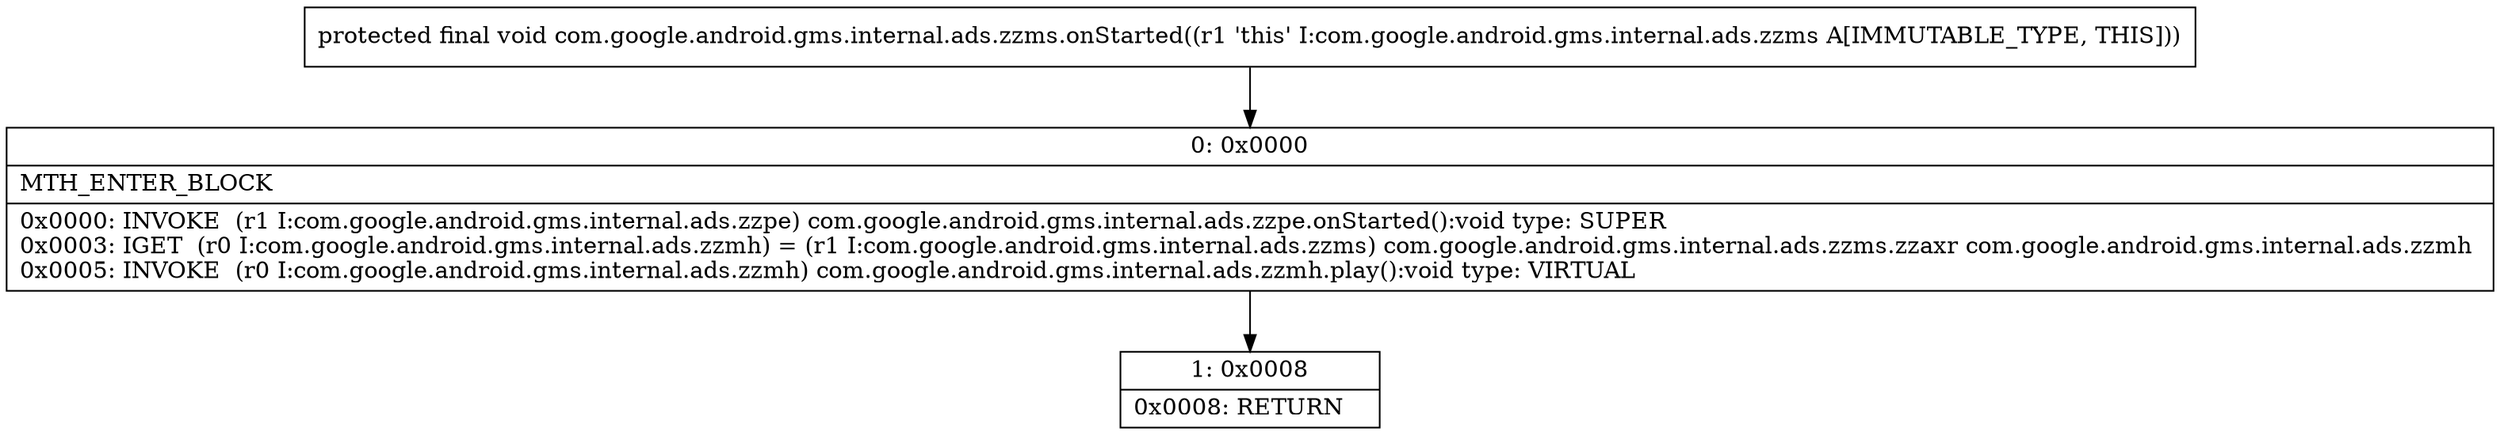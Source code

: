 digraph "CFG forcom.google.android.gms.internal.ads.zzms.onStarted()V" {
Node_0 [shape=record,label="{0\:\ 0x0000|MTH_ENTER_BLOCK\l|0x0000: INVOKE  (r1 I:com.google.android.gms.internal.ads.zzpe) com.google.android.gms.internal.ads.zzpe.onStarted():void type: SUPER \l0x0003: IGET  (r0 I:com.google.android.gms.internal.ads.zzmh) = (r1 I:com.google.android.gms.internal.ads.zzms) com.google.android.gms.internal.ads.zzms.zzaxr com.google.android.gms.internal.ads.zzmh \l0x0005: INVOKE  (r0 I:com.google.android.gms.internal.ads.zzmh) com.google.android.gms.internal.ads.zzmh.play():void type: VIRTUAL \l}"];
Node_1 [shape=record,label="{1\:\ 0x0008|0x0008: RETURN   \l}"];
MethodNode[shape=record,label="{protected final void com.google.android.gms.internal.ads.zzms.onStarted((r1 'this' I:com.google.android.gms.internal.ads.zzms A[IMMUTABLE_TYPE, THIS])) }"];
MethodNode -> Node_0;
Node_0 -> Node_1;
}

